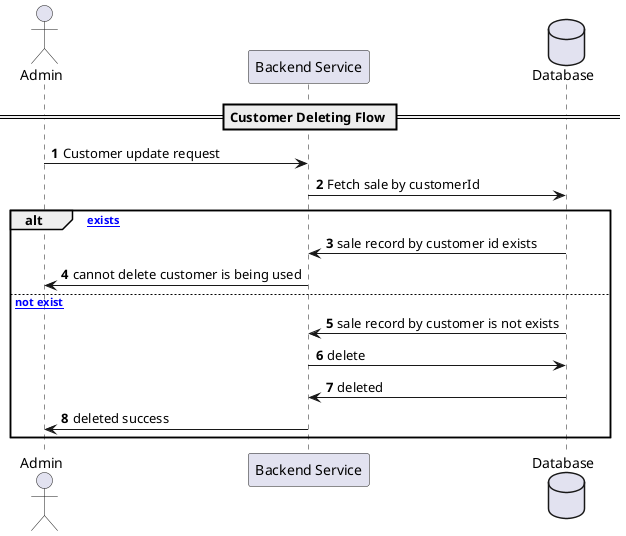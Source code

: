 @startuml
autonumber

actor Admin as "Admin"
participant Backend as "Backend Service"
database DB as "Database"

== Customer Deleting Flow ==
Admin -> Backend: Customer update request
Backend -> DB: Fetch sale by customerId
alt [sale exists]
    DB -> Backend: sale record by customer id exists
    Backend -> Admin: cannot delete customer is being used
else [sale not exist]
    DB -> Backend: sale record by customer is not exists
    Backend -> DB: delete
    DB -> Backend: deleted
    Backend -> Admin: deleted success
end
@enduml

